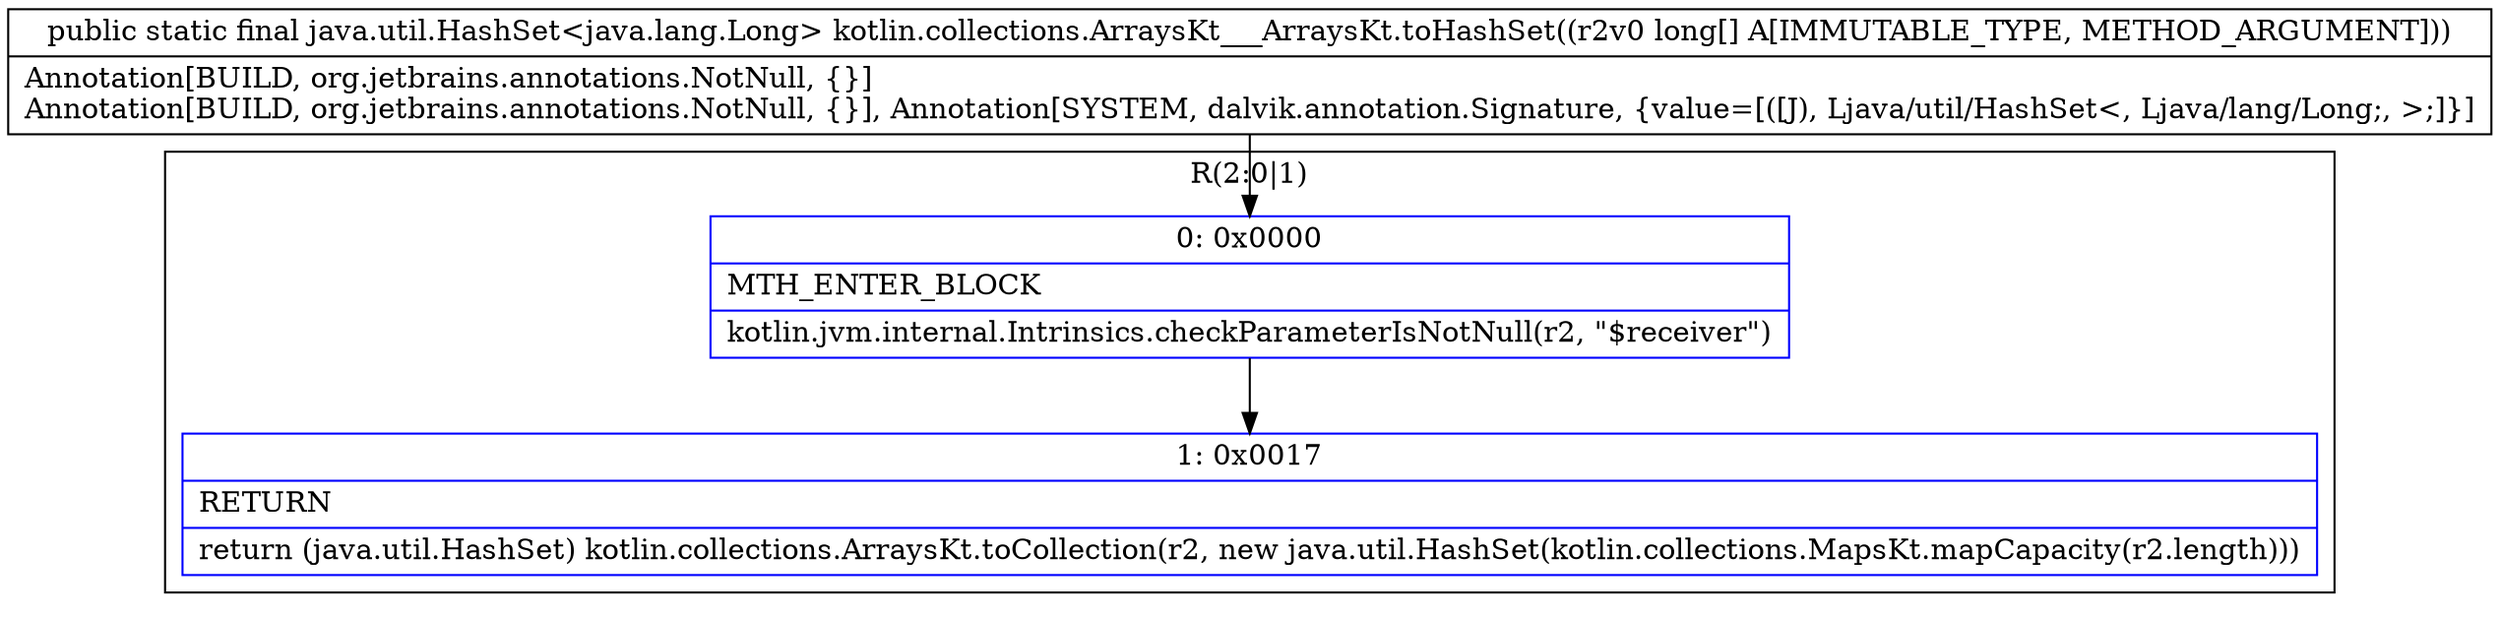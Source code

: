 digraph "CFG forkotlin.collections.ArraysKt___ArraysKt.toHashSet([J)Ljava\/util\/HashSet;" {
subgraph cluster_Region_1578878526 {
label = "R(2:0|1)";
node [shape=record,color=blue];
Node_0 [shape=record,label="{0\:\ 0x0000|MTH_ENTER_BLOCK\l|kotlin.jvm.internal.Intrinsics.checkParameterIsNotNull(r2, \"$receiver\")\l}"];
Node_1 [shape=record,label="{1\:\ 0x0017|RETURN\l|return (java.util.HashSet) kotlin.collections.ArraysKt.toCollection(r2, new java.util.HashSet(kotlin.collections.MapsKt.mapCapacity(r2.length)))\l}"];
}
MethodNode[shape=record,label="{public static final java.util.HashSet\<java.lang.Long\> kotlin.collections.ArraysKt___ArraysKt.toHashSet((r2v0 long[] A[IMMUTABLE_TYPE, METHOD_ARGUMENT]))  | Annotation[BUILD, org.jetbrains.annotations.NotNull, \{\}]\lAnnotation[BUILD, org.jetbrains.annotations.NotNull, \{\}], Annotation[SYSTEM, dalvik.annotation.Signature, \{value=[([J), Ljava\/util\/HashSet\<, Ljava\/lang\/Long;, \>;]\}]\l}"];
MethodNode -> Node_0;
Node_0 -> Node_1;
}

